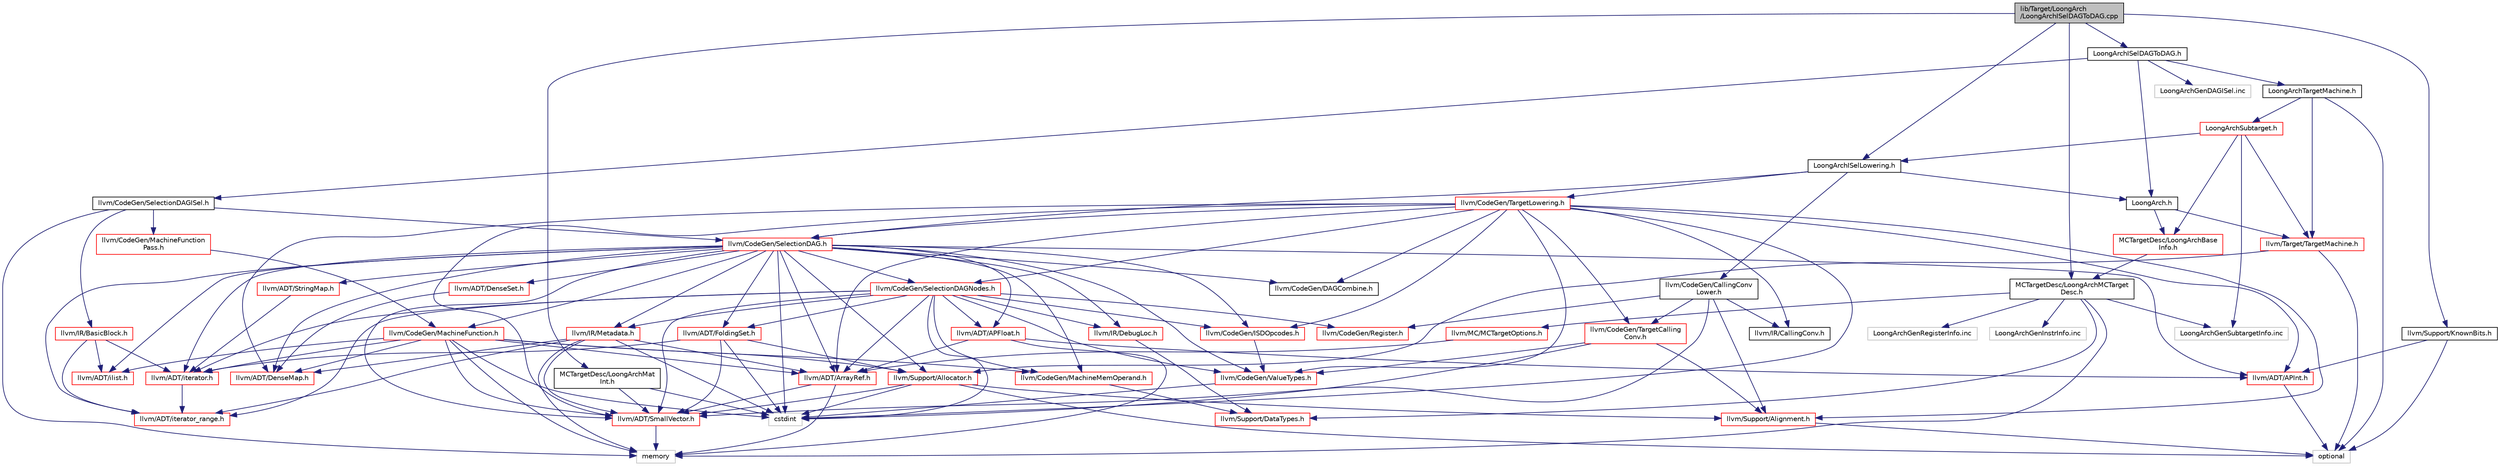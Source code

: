 digraph "lib/Target/LoongArch/LoongArchISelDAGToDAG.cpp"
{
 // LATEX_PDF_SIZE
  bgcolor="transparent";
  edge [fontname="Helvetica",fontsize="10",labelfontname="Helvetica",labelfontsize="10"];
  node [fontname="Helvetica",fontsize="10",shape=record];
  Node1 [label="lib/Target/LoongArch\l/LoongArchISelDAGToDAG.cpp",height=0.2,width=0.4,color="black", fillcolor="grey75", style="filled", fontcolor="black",tooltip=" "];
  Node1 -> Node2 [color="midnightblue",fontsize="10",style="solid",fontname="Helvetica"];
  Node2 [label="LoongArchISelDAGToDAG.h",height=0.2,width=0.4,color="black",URL="$LoongArchISelDAGToDAG_8h.html",tooltip=" "];
  Node2 -> Node3 [color="midnightblue",fontsize="10",style="solid",fontname="Helvetica"];
  Node3 [label="LoongArch.h",height=0.2,width=0.4,color="black",URL="$LoongArch_8h.html",tooltip=" "];
  Node3 -> Node4 [color="midnightblue",fontsize="10",style="solid",fontname="Helvetica"];
  Node4 [label="MCTargetDesc/LoongArchBase\lInfo.h",height=0.2,width=0.4,color="red",URL="$LoongArchBaseInfo_8h.html",tooltip=" "];
  Node4 -> Node5 [color="midnightblue",fontsize="10",style="solid",fontname="Helvetica"];
  Node5 [label="MCTargetDesc/LoongArchMCTarget\lDesc.h",height=0.2,width=0.4,color="black",URL="$LoongArchMCTargetDesc_8h.html",tooltip=" "];
  Node5 -> Node6 [color="midnightblue",fontsize="10",style="solid",fontname="Helvetica"];
  Node6 [label="llvm/MC/MCTargetOptions.h",height=0.2,width=0.4,color="red",URL="$MCTargetOptions_8h.html",tooltip=" "];
  Node6 -> Node7 [color="midnightblue",fontsize="10",style="solid",fontname="Helvetica"];
  Node7 [label="llvm/ADT/ArrayRef.h",height=0.2,width=0.4,color="red",URL="$ArrayRef_8h.html",tooltip=" "];
  Node7 -> Node33 [color="midnightblue",fontsize="10",style="solid",fontname="Helvetica"];
  Node33 [label="llvm/ADT/SmallVector.h",height=0.2,width=0.4,color="red",URL="$SmallVector_8h.html",tooltip=" "];
  Node33 -> Node38 [color="midnightblue",fontsize="10",style="solid",fontname="Helvetica"];
  Node38 [label="memory",height=0.2,width=0.4,color="grey75",tooltip=" "];
  Node7 -> Node38 [color="midnightblue",fontsize="10",style="solid",fontname="Helvetica"];
  Node5 -> Node9 [color="midnightblue",fontsize="10",style="solid",fontname="Helvetica"];
  Node9 [label="llvm/Support/DataTypes.h",height=0.2,width=0.4,color="red",URL="$Support_2DataTypes_8h.html",tooltip=" "];
  Node5 -> Node38 [color="midnightblue",fontsize="10",style="solid",fontname="Helvetica"];
  Node5 -> Node50 [color="midnightblue",fontsize="10",style="solid",fontname="Helvetica"];
  Node50 [label="LoongArchGenRegisterInfo.inc",height=0.2,width=0.4,color="grey75",tooltip=" "];
  Node5 -> Node51 [color="midnightblue",fontsize="10",style="solid",fontname="Helvetica"];
  Node51 [label="LoongArchGenInstrInfo.inc",height=0.2,width=0.4,color="grey75",tooltip=" "];
  Node5 -> Node52 [color="midnightblue",fontsize="10",style="solid",fontname="Helvetica"];
  Node52 [label="LoongArchGenSubtargetInfo.inc",height=0.2,width=0.4,color="grey75",tooltip=" "];
  Node3 -> Node63 [color="midnightblue",fontsize="10",style="solid",fontname="Helvetica"];
  Node63 [label="llvm/Target/TargetMachine.h",height=0.2,width=0.4,color="red",URL="$Target_2TargetMachine_8h.html",tooltip=" "];
  Node63 -> Node154 [color="midnightblue",fontsize="10",style="solid",fontname="Helvetica"];
  Node154 [label="llvm/Support/Allocator.h",height=0.2,width=0.4,color="red",URL="$Allocator_8h.html",tooltip=" "];
  Node154 -> Node33 [color="midnightblue",fontsize="10",style="solid",fontname="Helvetica"];
  Node154 -> Node75 [color="midnightblue",fontsize="10",style="solid",fontname="Helvetica"];
  Node75 [label="llvm/Support/Alignment.h",height=0.2,width=0.4,color="red",URL="$Alignment_8h.html",tooltip=" "];
  Node75 -> Node30 [color="midnightblue",fontsize="10",style="solid",fontname="Helvetica"];
  Node30 [label="optional",height=0.2,width=0.4,color="grey75",tooltip=" "];
  Node154 -> Node20 [color="midnightblue",fontsize="10",style="solid",fontname="Helvetica"];
  Node20 [label="cstdint",height=0.2,width=0.4,color="grey75",tooltip=" "];
  Node154 -> Node30 [color="midnightblue",fontsize="10",style="solid",fontname="Helvetica"];
  Node63 -> Node30 [color="midnightblue",fontsize="10",style="solid",fontname="Helvetica"];
  Node2 -> Node163 [color="midnightblue",fontsize="10",style="solid",fontname="Helvetica"];
  Node163 [label="LoongArchTargetMachine.h",height=0.2,width=0.4,color="black",URL="$LoongArchTargetMachine_8h.html",tooltip=" "];
  Node163 -> Node164 [color="midnightblue",fontsize="10",style="solid",fontname="Helvetica"];
  Node164 [label="LoongArchSubtarget.h",height=0.2,width=0.4,color="red",URL="$LoongArchSubtarget_8h.html",tooltip=" "];
  Node164 -> Node205 [color="midnightblue",fontsize="10",style="solid",fontname="Helvetica"];
  Node205 [label="LoongArchISelLowering.h",height=0.2,width=0.4,color="black",URL="$LoongArchISelLowering_8h.html",tooltip=" "];
  Node205 -> Node3 [color="midnightblue",fontsize="10",style="solid",fontname="Helvetica"];
  Node205 -> Node206 [color="midnightblue",fontsize="10",style="solid",fontname="Helvetica"];
  Node206 [label="llvm/CodeGen/CallingConv\lLower.h",height=0.2,width=0.4,color="black",URL="$CallingConvLower_8h.html",tooltip=" "];
  Node206 -> Node33 [color="midnightblue",fontsize="10",style="solid",fontname="Helvetica"];
  Node206 -> Node187 [color="midnightblue",fontsize="10",style="solid",fontname="Helvetica"];
  Node187 [label="llvm/CodeGen/Register.h",height=0.2,width=0.4,color="red",URL="$Register_8h.html",tooltip=" "];
  Node206 -> Node207 [color="midnightblue",fontsize="10",style="solid",fontname="Helvetica"];
  Node207 [label="llvm/CodeGen/TargetCalling\lConv.h",height=0.2,width=0.4,color="red",URL="$TargetCallingConv_8h.html",tooltip=" "];
  Node207 -> Node208 [color="midnightblue",fontsize="10",style="solid",fontname="Helvetica"];
  Node208 [label="llvm/CodeGen/ValueTypes.h",height=0.2,width=0.4,color="red",URL="$ValueTypes_8h.html",tooltip=" "];
  Node208 -> Node20 [color="midnightblue",fontsize="10",style="solid",fontname="Helvetica"];
  Node207 -> Node75 [color="midnightblue",fontsize="10",style="solid",fontname="Helvetica"];
  Node207 -> Node20 [color="midnightblue",fontsize="10",style="solid",fontname="Helvetica"];
  Node206 -> Node124 [color="midnightblue",fontsize="10",style="solid",fontname="Helvetica"];
  Node124 [label="llvm/IR/CallingConv.h",height=0.2,width=0.4,color="black",URL="$CallingConv_8h.html",tooltip=" "];
  Node206 -> Node75 [color="midnightblue",fontsize="10",style="solid",fontname="Helvetica"];
  Node205 -> Node209 [color="midnightblue",fontsize="10",style="solid",fontname="Helvetica"];
  Node209 [label="llvm/CodeGen/SelectionDAG.h",height=0.2,width=0.4,color="red",URL="$SelectionDAG_8h.html",tooltip=" "];
  Node209 -> Node210 [color="midnightblue",fontsize="10",style="solid",fontname="Helvetica"];
  Node210 [label="llvm/ADT/APFloat.h",height=0.2,width=0.4,color="red",URL="$APFloat_8h.html",tooltip=" "];
  Node210 -> Node65 [color="midnightblue",fontsize="10",style="solid",fontname="Helvetica"];
  Node65 [label="llvm/ADT/APInt.h",height=0.2,width=0.4,color="red",URL="$APInt_8h.html",tooltip=" "];
  Node65 -> Node30 [color="midnightblue",fontsize="10",style="solid",fontname="Helvetica"];
  Node210 -> Node7 [color="midnightblue",fontsize="10",style="solid",fontname="Helvetica"];
  Node210 -> Node38 [color="midnightblue",fontsize="10",style="solid",fontname="Helvetica"];
  Node209 -> Node65 [color="midnightblue",fontsize="10",style="solid",fontname="Helvetica"];
  Node209 -> Node7 [color="midnightblue",fontsize="10",style="solid",fontname="Helvetica"];
  Node209 -> Node79 [color="midnightblue",fontsize="10",style="solid",fontname="Helvetica"];
  Node79 [label="llvm/ADT/DenseMap.h",height=0.2,width=0.4,color="red",URL="$DenseMap_8h.html",tooltip=" "];
  Node209 -> Node89 [color="midnightblue",fontsize="10",style="solid",fontname="Helvetica"];
  Node89 [label="llvm/ADT/DenseSet.h",height=0.2,width=0.4,color="red",URL="$DenseSet_8h.html",tooltip=" "];
  Node89 -> Node79 [color="midnightblue",fontsize="10",style="solid",fontname="Helvetica"];
  Node209 -> Node211 [color="midnightblue",fontsize="10",style="solid",fontname="Helvetica"];
  Node211 [label="llvm/ADT/FoldingSet.h",height=0.2,width=0.4,color="red",URL="$FoldingSet_8h.html",tooltip=" "];
  Node211 -> Node33 [color="midnightblue",fontsize="10",style="solid",fontname="Helvetica"];
  Node211 -> Node44 [color="midnightblue",fontsize="10",style="solid",fontname="Helvetica"];
  Node44 [label="llvm/ADT/iterator.h",height=0.2,width=0.4,color="red",URL="$iterator_8h.html",tooltip=" "];
  Node44 -> Node45 [color="midnightblue",fontsize="10",style="solid",fontname="Helvetica"];
  Node45 [label="llvm/ADT/iterator_range.h",height=0.2,width=0.4,color="red",URL="$iterator__range_8h.html",tooltip=" "];
  Node211 -> Node154 [color="midnightblue",fontsize="10",style="solid",fontname="Helvetica"];
  Node211 -> Node20 [color="midnightblue",fontsize="10",style="solid",fontname="Helvetica"];
  Node209 -> Node33 [color="midnightblue",fontsize="10",style="solid",fontname="Helvetica"];
  Node209 -> Node131 [color="midnightblue",fontsize="10",style="solid",fontname="Helvetica"];
  Node131 [label="llvm/ADT/StringMap.h",height=0.2,width=0.4,color="red",URL="$ADT_2StringMap_8h.html",tooltip=" "];
  Node131 -> Node44 [color="midnightblue",fontsize="10",style="solid",fontname="Helvetica"];
  Node209 -> Node106 [color="midnightblue",fontsize="10",style="solid",fontname="Helvetica"];
  Node106 [label="llvm/ADT/ilist.h",height=0.2,width=0.4,color="red",URL="$ilist_8h.html",tooltip=" "];
  Node209 -> Node44 [color="midnightblue",fontsize="10",style="solid",fontname="Helvetica"];
  Node209 -> Node45 [color="midnightblue",fontsize="10",style="solid",fontname="Helvetica"];
  Node209 -> Node212 [color="midnightblue",fontsize="10",style="solid",fontname="Helvetica"];
  Node212 [label="llvm/CodeGen/DAGCombine.h",height=0.2,width=0.4,color="black",URL="$DAGCombine_8h.html",tooltip=" "];
  Node209 -> Node213 [color="midnightblue",fontsize="10",style="solid",fontname="Helvetica"];
  Node213 [label="llvm/CodeGen/ISDOpcodes.h",height=0.2,width=0.4,color="red",URL="$ISDOpcodes_8h.html",tooltip=" "];
  Node213 -> Node208 [color="midnightblue",fontsize="10",style="solid",fontname="Helvetica"];
  Node209 -> Node215 [color="midnightblue",fontsize="10",style="solid",fontname="Helvetica"];
  Node215 [label="llvm/CodeGen/MachineFunction.h",height=0.2,width=0.4,color="red",URL="$MachineFunction_8h.html",tooltip=" "];
  Node215 -> Node7 [color="midnightblue",fontsize="10",style="solid",fontname="Helvetica"];
  Node215 -> Node79 [color="midnightblue",fontsize="10",style="solid",fontname="Helvetica"];
  Node215 -> Node33 [color="midnightblue",fontsize="10",style="solid",fontname="Helvetica"];
  Node215 -> Node106 [color="midnightblue",fontsize="10",style="solid",fontname="Helvetica"];
  Node215 -> Node44 [color="midnightblue",fontsize="10",style="solid",fontname="Helvetica"];
  Node215 -> Node173 [color="midnightblue",fontsize="10",style="solid",fontname="Helvetica"];
  Node173 [label="llvm/CodeGen/MachineMemOperand.h",height=0.2,width=0.4,color="red",URL="$MachineMemOperand_8h.html",tooltip=" "];
  Node173 -> Node9 [color="midnightblue",fontsize="10",style="solid",fontname="Helvetica"];
  Node215 -> Node154 [color="midnightblue",fontsize="10",style="solid",fontname="Helvetica"];
  Node215 -> Node20 [color="midnightblue",fontsize="10",style="solid",fontname="Helvetica"];
  Node215 -> Node38 [color="midnightblue",fontsize="10",style="solid",fontname="Helvetica"];
  Node209 -> Node173 [color="midnightblue",fontsize="10",style="solid",fontname="Helvetica"];
  Node209 -> Node218 [color="midnightblue",fontsize="10",style="solid",fontname="Helvetica"];
  Node218 [label="llvm/CodeGen/SelectionDAGNodes.h",height=0.2,width=0.4,color="red",URL="$SelectionDAGNodes_8h.html",tooltip=" "];
  Node218 -> Node210 [color="midnightblue",fontsize="10",style="solid",fontname="Helvetica"];
  Node218 -> Node7 [color="midnightblue",fontsize="10",style="solid",fontname="Helvetica"];
  Node218 -> Node211 [color="midnightblue",fontsize="10",style="solid",fontname="Helvetica"];
  Node218 -> Node33 [color="midnightblue",fontsize="10",style="solid",fontname="Helvetica"];
  Node218 -> Node44 [color="midnightblue",fontsize="10",style="solid",fontname="Helvetica"];
  Node218 -> Node45 [color="midnightblue",fontsize="10",style="solid",fontname="Helvetica"];
  Node218 -> Node213 [color="midnightblue",fontsize="10",style="solid",fontname="Helvetica"];
  Node218 -> Node173 [color="midnightblue",fontsize="10",style="solid",fontname="Helvetica"];
  Node218 -> Node187 [color="midnightblue",fontsize="10",style="solid",fontname="Helvetica"];
  Node218 -> Node208 [color="midnightblue",fontsize="10",style="solid",fontname="Helvetica"];
  Node218 -> Node112 [color="midnightblue",fontsize="10",style="solid",fontname="Helvetica"];
  Node112 [label="llvm/IR/DebugLoc.h",height=0.2,width=0.4,color="red",URL="$DebugLoc_8h.html",tooltip=" "];
  Node112 -> Node9 [color="midnightblue",fontsize="10",style="solid",fontname="Helvetica"];
  Node218 -> Node114 [color="midnightblue",fontsize="10",style="solid",fontname="Helvetica"];
  Node114 [label="llvm/IR/Metadata.h",height=0.2,width=0.4,color="red",URL="$Metadata_8h.html",tooltip=" "];
  Node114 -> Node7 [color="midnightblue",fontsize="10",style="solid",fontname="Helvetica"];
  Node114 -> Node79 [color="midnightblue",fontsize="10",style="solid",fontname="Helvetica"];
  Node114 -> Node33 [color="midnightblue",fontsize="10",style="solid",fontname="Helvetica"];
  Node114 -> Node45 [color="midnightblue",fontsize="10",style="solid",fontname="Helvetica"];
  Node114 -> Node20 [color="midnightblue",fontsize="10",style="solid",fontname="Helvetica"];
  Node114 -> Node38 [color="midnightblue",fontsize="10",style="solid",fontname="Helvetica"];
  Node218 -> Node20 [color="midnightblue",fontsize="10",style="solid",fontname="Helvetica"];
  Node209 -> Node208 [color="midnightblue",fontsize="10",style="solid",fontname="Helvetica"];
  Node209 -> Node112 [color="midnightblue",fontsize="10",style="solid",fontname="Helvetica"];
  Node209 -> Node114 [color="midnightblue",fontsize="10",style="solid",fontname="Helvetica"];
  Node209 -> Node154 [color="midnightblue",fontsize="10",style="solid",fontname="Helvetica"];
  Node209 -> Node20 [color="midnightblue",fontsize="10",style="solid",fontname="Helvetica"];
  Node205 -> Node228 [color="midnightblue",fontsize="10",style="solid",fontname="Helvetica"];
  Node228 [label="llvm/CodeGen/TargetLowering.h",height=0.2,width=0.4,color="red",URL="$TargetLowering_8h.html",tooltip=" "];
  Node228 -> Node65 [color="midnightblue",fontsize="10",style="solid",fontname="Helvetica"];
  Node228 -> Node7 [color="midnightblue",fontsize="10",style="solid",fontname="Helvetica"];
  Node228 -> Node79 [color="midnightblue",fontsize="10",style="solid",fontname="Helvetica"];
  Node228 -> Node33 [color="midnightblue",fontsize="10",style="solid",fontname="Helvetica"];
  Node228 -> Node212 [color="midnightblue",fontsize="10",style="solid",fontname="Helvetica"];
  Node228 -> Node213 [color="midnightblue",fontsize="10",style="solid",fontname="Helvetica"];
  Node228 -> Node209 [color="midnightblue",fontsize="10",style="solid",fontname="Helvetica"];
  Node228 -> Node218 [color="midnightblue",fontsize="10",style="solid",fontname="Helvetica"];
  Node228 -> Node207 [color="midnightblue",fontsize="10",style="solid",fontname="Helvetica"];
  Node228 -> Node208 [color="midnightblue",fontsize="10",style="solid",fontname="Helvetica"];
  Node228 -> Node124 [color="midnightblue",fontsize="10",style="solid",fontname="Helvetica"];
  Node228 -> Node75 [color="midnightblue",fontsize="10",style="solid",fontname="Helvetica"];
  Node228 -> Node20 [color="midnightblue",fontsize="10",style="solid",fontname="Helvetica"];
  Node164 -> Node4 [color="midnightblue",fontsize="10",style="solid",fontname="Helvetica"];
  Node164 -> Node63 [color="midnightblue",fontsize="10",style="solid",fontname="Helvetica"];
  Node164 -> Node52 [color="midnightblue",fontsize="10",style="solid",fontname="Helvetica"];
  Node163 -> Node63 [color="midnightblue",fontsize="10",style="solid",fontname="Helvetica"];
  Node163 -> Node30 [color="midnightblue",fontsize="10",style="solid",fontname="Helvetica"];
  Node2 -> Node282 [color="midnightblue",fontsize="10",style="solid",fontname="Helvetica"];
  Node282 [label="llvm/CodeGen/SelectionDAGISel.h",height=0.2,width=0.4,color="black",URL="$SelectionDAGISel_8h.html",tooltip=" "];
  Node282 -> Node271 [color="midnightblue",fontsize="10",style="solid",fontname="Helvetica"];
  Node271 [label="llvm/CodeGen/MachineFunction\lPass.h",height=0.2,width=0.4,color="red",URL="$MachineFunctionPass_8h.html",tooltip=" "];
  Node271 -> Node215 [color="midnightblue",fontsize="10",style="solid",fontname="Helvetica"];
  Node282 -> Node209 [color="midnightblue",fontsize="10",style="solid",fontname="Helvetica"];
  Node282 -> Node105 [color="midnightblue",fontsize="10",style="solid",fontname="Helvetica"];
  Node105 [label="llvm/IR/BasicBlock.h",height=0.2,width=0.4,color="red",URL="$BasicBlock_8h.html",tooltip=" "];
  Node105 -> Node106 [color="midnightblue",fontsize="10",style="solid",fontname="Helvetica"];
  Node105 -> Node44 [color="midnightblue",fontsize="10",style="solid",fontname="Helvetica"];
  Node105 -> Node45 [color="midnightblue",fontsize="10",style="solid",fontname="Helvetica"];
  Node282 -> Node38 [color="midnightblue",fontsize="10",style="solid",fontname="Helvetica"];
  Node2 -> Node283 [color="midnightblue",fontsize="10",style="solid",fontname="Helvetica"];
  Node283 [label="LoongArchGenDAGISel.inc",height=0.2,width=0.4,color="grey75",tooltip=" "];
  Node1 -> Node205 [color="midnightblue",fontsize="10",style="solid",fontname="Helvetica"];
  Node1 -> Node5 [color="midnightblue",fontsize="10",style="solid",fontname="Helvetica"];
  Node1 -> Node284 [color="midnightblue",fontsize="10",style="solid",fontname="Helvetica"];
  Node284 [label="MCTargetDesc/LoongArchMat\lInt.h",height=0.2,width=0.4,color="black",URL="$LoongArchMatInt_8h.html",tooltip=" "];
  Node284 -> Node33 [color="midnightblue",fontsize="10",style="solid",fontname="Helvetica"];
  Node284 -> Node20 [color="midnightblue",fontsize="10",style="solid",fontname="Helvetica"];
  Node1 -> Node285 [color="midnightblue",fontsize="10",style="solid",fontname="Helvetica"];
  Node285 [label="llvm/Support/KnownBits.h",height=0.2,width=0.4,color="black",URL="$KnownBits_8h.html",tooltip=" "];
  Node285 -> Node65 [color="midnightblue",fontsize="10",style="solid",fontname="Helvetica"];
  Node285 -> Node30 [color="midnightblue",fontsize="10",style="solid",fontname="Helvetica"];
}
